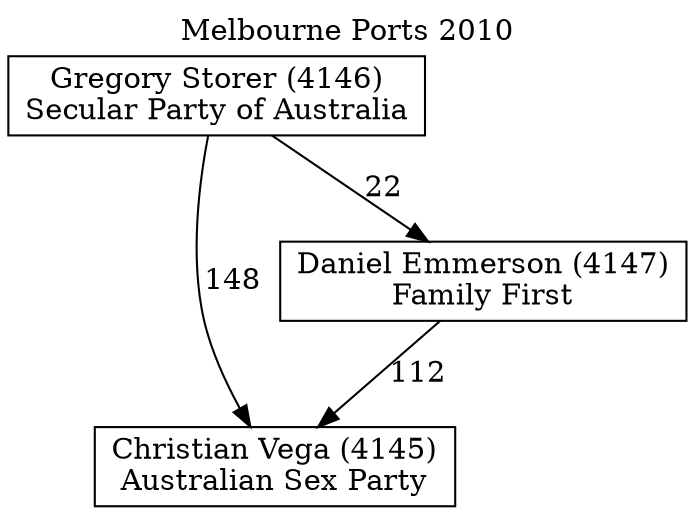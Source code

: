 // House preference flow
digraph "Christian Vega (4145)_Melbourne Ports_2010" {
	graph [label="Melbourne Ports 2010" labelloc=t mclimit=10]
	node [shape=box]
	"Christian Vega (4145)" [label="Christian Vega (4145)
Australian Sex Party"]
	"Daniel Emmerson (4147)" [label="Daniel Emmerson (4147)
Family First"]
	"Gregory Storer (4146)" [label="Gregory Storer (4146)
Secular Party of Australia"]
	"Daniel Emmerson (4147)" -> "Christian Vega (4145)" [label=112]
	"Gregory Storer (4146)" -> "Daniel Emmerson (4147)" [label=22]
	"Gregory Storer (4146)" -> "Christian Vega (4145)" [label=148]
}
